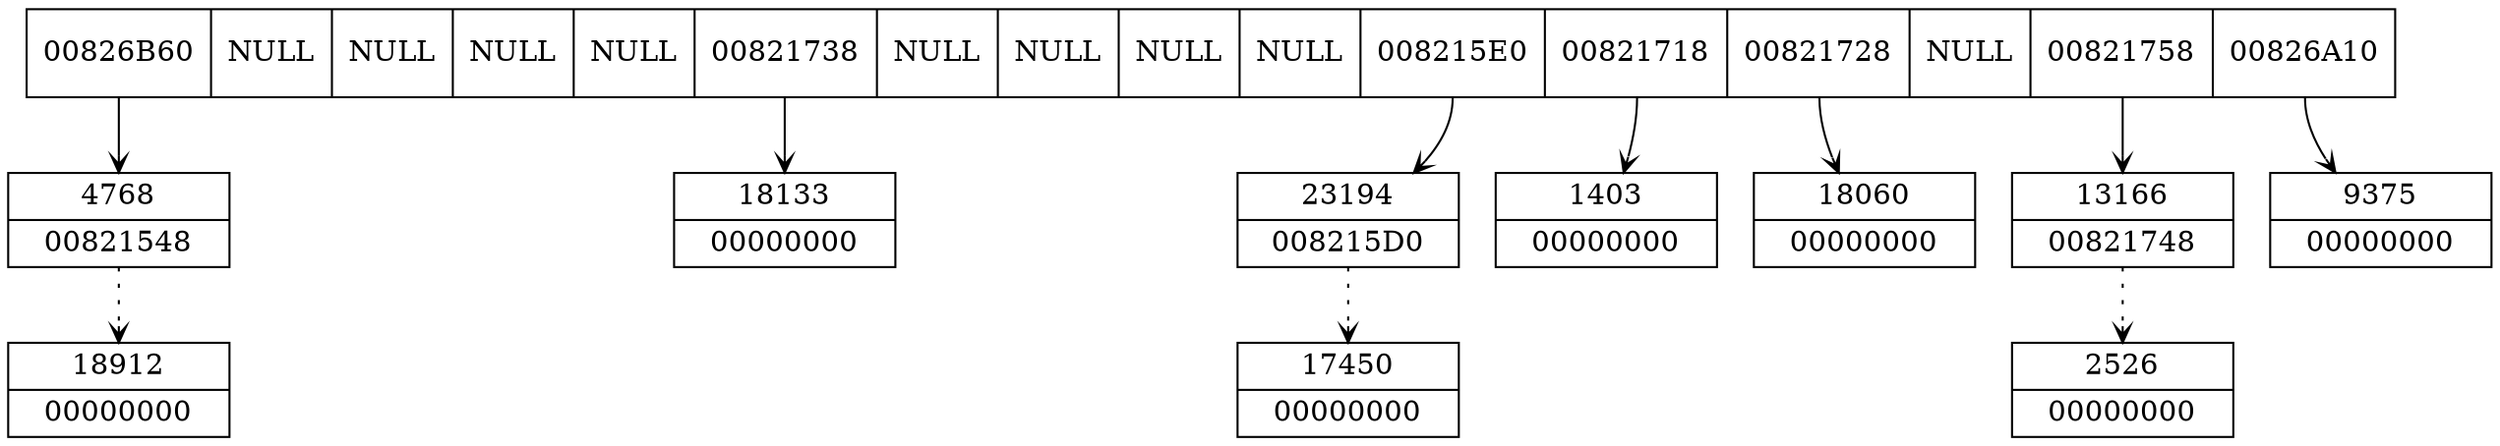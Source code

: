digraph G {
 node [shape=record, height=0.6, width=1.5];
 edge [arrowhead=vee, arrowsize=0.8];
  main_table [shape=record, label="<slot0> 00826B60|<slot1> NULL|<slot2> NULL|<slot3> NULL|<slot4> NULL|<slot5> 00821738|<slot6> NULL|<slot7> NULL|<slot8> NULL|<slot9> NULL|<slot10> 008215E0|<slot11> 00821718|<slot12> 00821728|<slot13> NULL|<slot14> 00821758|<slot15> 00826A10"];
  "00826B60" [shape=record, label="{4768|00821548}"];
  main_table:slot0 -> "00826B60";
  "00826B60" -> "00821548" [style=dotted];
  "00821548" [shape=record, label="{18912|00000000}"];
  "00821738" [shape=record, label="{18133|00000000}"];
  main_table:slot5 -> "00821738";
  "008215E0" [shape=record, label="{23194|008215D0}"];
  main_table:slot10 -> "008215E0";
  "008215E0" -> "008215D0" [style=dotted];
  "008215D0" [shape=record, label="{17450|00000000}"];
  "00821718" [shape=record, label="{1403|00000000}"];
  main_table:slot11 -> "00821718";
  "00821728" [shape=record, label="{18060|00000000}"];
  main_table:slot12 -> "00821728";
  "00821758" [shape=record, label="{13166|00821748}"];
  main_table:slot14 -> "00821758";
  "00821758" -> "00821748" [style=dotted];
  "00821748" [shape=record, label="{2526|00000000}"];
  "00826A10" [shape=record, label="{9375|00000000}"];
  main_table:slot15 -> "00826A10";
}
